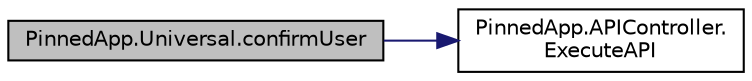 digraph "PinnedApp.Universal.confirmUser"
{
  edge [fontname="Helvetica",fontsize="10",labelfontname="Helvetica",labelfontsize="10"];
  node [fontname="Helvetica",fontsize="10",shape=record];
  rankdir="LR";
  Node0 [label="PinnedApp.Universal.confirmUser",height=0.2,width=0.4,color="black", fillcolor="grey75", style="filled", fontcolor="black"];
  Node0 -> Node1 [color="midnightblue",fontsize="10",style="solid",fontname="Helvetica"];
  Node1 [label="PinnedApp.APIController.\lExecuteAPI",height=0.2,width=0.4,color="black", fillcolor="white", style="filled",URL="$class_pinned_app_1_1_a_p_i_controller.html#a3e721dc524e694242ba37c12e5059a91",tooltip="helper method for api request "];
}

